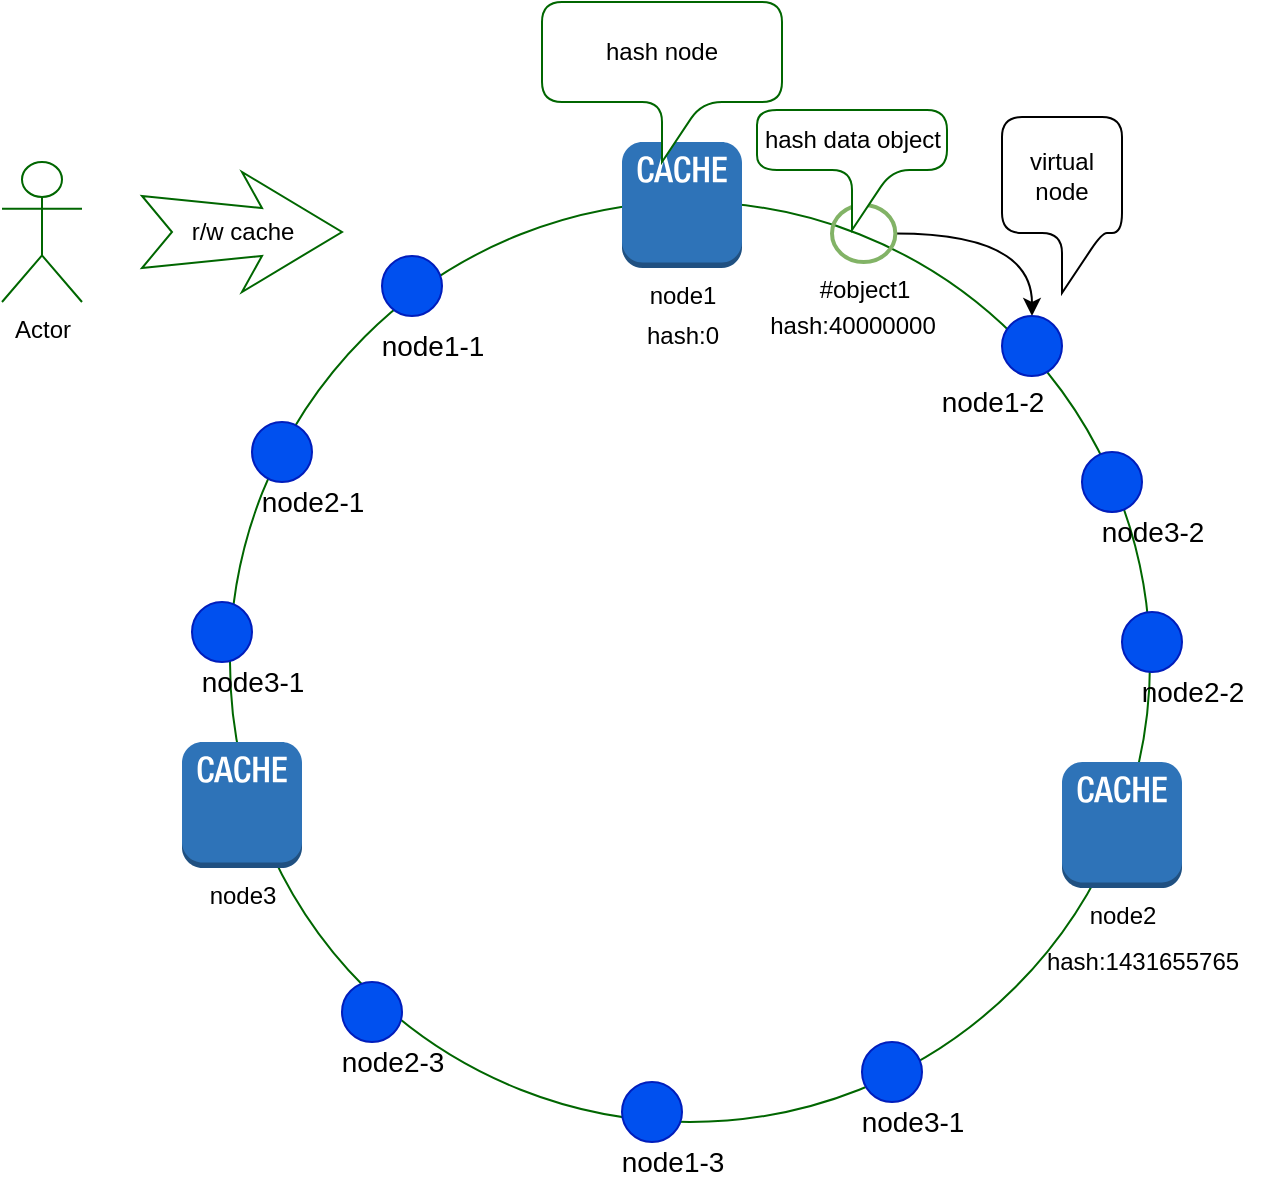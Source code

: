 <mxfile version="15.0.4" type="github">
  <diagram id="hDeAIgU-YjJQYAi7Rw6X" name="第 1 页">
    <mxGraphModel dx="1426" dy="794" grid="1" gridSize="10" guides="1" tooltips="1" connect="1" arrows="1" fold="1" page="1" pageScale="1" pageWidth="1169" pageHeight="827" math="0" shadow="0">
      <root>
        <mxCell id="0" />
        <mxCell id="1" parent="0" />
        <mxCell id="Nh05CZOAgw0kK-Xj5zxb-1" value="" style="ellipse;whiteSpace=wrap;html=1;aspect=fixed;strokeColor=#006600;" vertex="1" parent="1">
          <mxGeometry x="414" y="430" width="460" height="460" as="geometry" />
        </mxCell>
        <mxCell id="Nh05CZOAgw0kK-Xj5zxb-2" value="node3" style="outlineConnect=0;dashed=0;verticalLabelPosition=bottom;verticalAlign=top;align=center;html=1;shape=mxgraph.aws3.cache_node;fillColor=#2E73B8;gradientColor=none;" vertex="1" parent="1">
          <mxGeometry x="390" y="700" width="60" height="63" as="geometry" />
        </mxCell>
        <mxCell id="Nh05CZOAgw0kK-Xj5zxb-3" value="node1&lt;br&gt;" style="outlineConnect=0;dashed=0;verticalLabelPosition=bottom;verticalAlign=top;align=center;html=1;shape=mxgraph.aws3.cache_node;fillColor=#2E73B8;gradientColor=none;" vertex="1" parent="1">
          <mxGeometry x="610" y="400" width="60" height="63" as="geometry" />
        </mxCell>
        <mxCell id="Nh05CZOAgw0kK-Xj5zxb-4" value="node2&lt;br&gt;" style="outlineConnect=0;dashed=0;verticalLabelPosition=bottom;verticalAlign=top;align=center;html=1;shape=mxgraph.aws3.cache_node;fillColor=#2E73B8;gradientColor=none;" vertex="1" parent="1">
          <mxGeometry x="830" y="710" width="60" height="63" as="geometry" />
        </mxCell>
        <mxCell id="Nh05CZOAgw0kK-Xj5zxb-5" value="Actor" style="shape=umlActor;verticalLabelPosition=bottom;verticalAlign=top;html=1;outlineConnect=0;strokeColor=#006600;" vertex="1" parent="1">
          <mxGeometry x="300" y="410" width="40" height="70" as="geometry" />
        </mxCell>
        <mxCell id="Nh05CZOAgw0kK-Xj5zxb-6" value="r/w cache" style="html=1;shadow=0;dashed=0;align=center;verticalAlign=middle;shape=mxgraph.arrows2.stylisedArrow;dy=0.6;dx=40;notch=15;feather=0.4;strokeColor=#006600;" vertex="1" parent="1">
          <mxGeometry x="370" y="415" width="100" height="60" as="geometry" />
        </mxCell>
        <mxCell id="Nh05CZOAgw0kK-Xj5zxb-51" style="edgeStyle=orthogonalEdgeStyle;curved=1;rounded=0;orthogonalLoop=1;jettySize=auto;html=1;" edge="1" parent="1" source="Nh05CZOAgw0kK-Xj5zxb-8" target="Nh05CZOAgw0kK-Xj5zxb-32">
          <mxGeometry relative="1" as="geometry" />
        </mxCell>
        <mxCell id="Nh05CZOAgw0kK-Xj5zxb-8" value="#object1&lt;br&gt;" style="html=1;verticalLabelPosition=bottom;labelBackgroundColor=#ffffff;verticalAlign=top;shadow=0;dashed=0;strokeWidth=2;shape=mxgraph.ios7.misc.circle;strokeColor=#82b366;fillColor=#d5e8d4;rotation=0;" vertex="1" parent="1">
          <mxGeometry x="715" y="431.5" width="31.67" height="28.5" as="geometry" />
        </mxCell>
        <mxCell id="Nh05CZOAgw0kK-Xj5zxb-23" value="hash node" style="shape=callout;rounded=1;whiteSpace=wrap;html=1;perimeter=calloutPerimeter;strokeColor=#006600;" vertex="1" parent="1">
          <mxGeometry x="570" y="330" width="120" height="80" as="geometry" />
        </mxCell>
        <mxCell id="Nh05CZOAgw0kK-Xj5zxb-25" value="hash data object" style="shape=callout;rounded=1;whiteSpace=wrap;html=1;perimeter=calloutPerimeter;strokeColor=#006600;" vertex="1" parent="1">
          <mxGeometry x="677.5" y="384" width="95" height="60" as="geometry" />
        </mxCell>
        <mxCell id="Nh05CZOAgw0kK-Xj5zxb-26" value="hash:0" style="text;html=1;align=center;verticalAlign=middle;resizable=0;points=[];autosize=1;strokeColor=none;" vertex="1" parent="1">
          <mxGeometry x="615" y="487" width="50" height="20" as="geometry" />
        </mxCell>
        <mxCell id="Nh05CZOAgw0kK-Xj5zxb-27" value="hash:40000000" style="text;html=1;align=center;verticalAlign=middle;resizable=0;points=[];autosize=1;strokeColor=none;" vertex="1" parent="1">
          <mxGeometry x="675" y="482" width="100" height="20" as="geometry" />
        </mxCell>
        <mxCell id="Nh05CZOAgw0kK-Xj5zxb-28" value="hash:1431655765" style="text;html=1;align=center;verticalAlign=middle;resizable=0;points=[];autosize=1;strokeColor=none;" vertex="1" parent="1">
          <mxGeometry x="815" y="800" width="110" height="20" as="geometry" />
        </mxCell>
        <mxCell id="Nh05CZOAgw0kK-Xj5zxb-32" value="" style="ellipse;whiteSpace=wrap;html=1;aspect=fixed;fillColor=#0050ef;strokeColor=#001DBC;fontColor=#ffffff;" vertex="1" parent="1">
          <mxGeometry x="800" y="487" width="30" height="30" as="geometry" />
        </mxCell>
        <mxCell id="Nh05CZOAgw0kK-Xj5zxb-33" value="&lt;span style=&quot;font-size: 14px&quot;&gt;node1-2&lt;br&gt;&lt;/span&gt;" style="text;html=1;align=center;verticalAlign=middle;resizable=0;points=[];autosize=1;strokeColor=none;" vertex="1" parent="1">
          <mxGeometry x="760" y="520" width="70" height="20" as="geometry" />
        </mxCell>
        <mxCell id="Nh05CZOAgw0kK-Xj5zxb-34" value="virtual node" style="shape=callout;rounded=1;whiteSpace=wrap;html=1;perimeter=calloutPerimeter;" vertex="1" parent="1">
          <mxGeometry x="800" y="387.5" width="60" height="88" as="geometry" />
        </mxCell>
        <mxCell id="Nh05CZOAgw0kK-Xj5zxb-35" value="" style="ellipse;whiteSpace=wrap;html=1;aspect=fixed;fillColor=#0050ef;strokeColor=#001DBC;fontColor=#ffffff;" vertex="1" parent="1">
          <mxGeometry x="730" y="850" width="30" height="30" as="geometry" />
        </mxCell>
        <mxCell id="Nh05CZOAgw0kK-Xj5zxb-36" value="&lt;span style=&quot;font-size: 14px&quot;&gt;node3-1&lt;br&gt;&lt;/span&gt;" style="text;html=1;align=center;verticalAlign=middle;resizable=0;points=[];autosize=1;strokeColor=none;" vertex="1" parent="1">
          <mxGeometry x="720" y="880" width="70" height="20" as="geometry" />
        </mxCell>
        <mxCell id="Nh05CZOAgw0kK-Xj5zxb-37" value="" style="ellipse;whiteSpace=wrap;html=1;aspect=fixed;fillColor=#0050ef;strokeColor=#001DBC;fontColor=#ffffff;" vertex="1" parent="1">
          <mxGeometry x="610" y="870" width="30" height="30" as="geometry" />
        </mxCell>
        <mxCell id="Nh05CZOAgw0kK-Xj5zxb-38" value="&lt;span style=&quot;font-size: 14px&quot;&gt;node1-3&lt;br&gt;&lt;/span&gt;" style="text;html=1;align=center;verticalAlign=middle;resizable=0;points=[];autosize=1;strokeColor=none;" vertex="1" parent="1">
          <mxGeometry x="600" y="900" width="70" height="20" as="geometry" />
        </mxCell>
        <mxCell id="Nh05CZOAgw0kK-Xj5zxb-39" value="" style="ellipse;whiteSpace=wrap;html=1;aspect=fixed;fillColor=#0050ef;strokeColor=#001DBC;fontColor=#ffffff;" vertex="1" parent="1">
          <mxGeometry x="470" y="820" width="30" height="30" as="geometry" />
        </mxCell>
        <mxCell id="Nh05CZOAgw0kK-Xj5zxb-40" value="&lt;span style=&quot;font-size: 14px&quot;&gt;node2-3&lt;br&gt;&lt;/span&gt;" style="text;html=1;align=center;verticalAlign=middle;resizable=0;points=[];autosize=1;strokeColor=none;" vertex="1" parent="1">
          <mxGeometry x="460" y="850" width="70" height="20" as="geometry" />
        </mxCell>
        <mxCell id="Nh05CZOAgw0kK-Xj5zxb-41" value="" style="ellipse;whiteSpace=wrap;html=1;aspect=fixed;fillColor=#0050ef;strokeColor=#001DBC;fontColor=#ffffff;" vertex="1" parent="1">
          <mxGeometry x="395" y="630" width="30" height="30" as="geometry" />
        </mxCell>
        <mxCell id="Nh05CZOAgw0kK-Xj5zxb-42" value="&lt;span style=&quot;font-size: 14px&quot;&gt;node3-1&lt;br&gt;&lt;/span&gt;" style="text;html=1;align=center;verticalAlign=middle;resizable=0;points=[];autosize=1;strokeColor=none;" vertex="1" parent="1">
          <mxGeometry x="390" y="660" width="70" height="20" as="geometry" />
        </mxCell>
        <mxCell id="Nh05CZOAgw0kK-Xj5zxb-43" value="" style="ellipse;whiteSpace=wrap;html=1;aspect=fixed;fillColor=#0050ef;strokeColor=#001DBC;fontColor=#ffffff;" vertex="1" parent="1">
          <mxGeometry x="425" y="540" width="30" height="30" as="geometry" />
        </mxCell>
        <mxCell id="Nh05CZOAgw0kK-Xj5zxb-44" value="&lt;span style=&quot;font-size: 14px&quot;&gt;node2-1&lt;br&gt;&lt;/span&gt;" style="text;html=1;align=center;verticalAlign=middle;resizable=0;points=[];autosize=1;strokeColor=none;" vertex="1" parent="1">
          <mxGeometry x="420" y="570" width="70" height="20" as="geometry" />
        </mxCell>
        <mxCell id="Nh05CZOAgw0kK-Xj5zxb-45" value="" style="ellipse;whiteSpace=wrap;html=1;aspect=fixed;fillColor=#0050ef;strokeColor=#001DBC;fontColor=#ffffff;" vertex="1" parent="1">
          <mxGeometry x="490" y="457" width="30" height="30" as="geometry" />
        </mxCell>
        <mxCell id="Nh05CZOAgw0kK-Xj5zxb-46" value="&lt;span style=&quot;font-size: 14px&quot;&gt;node1-1&lt;br&gt;&lt;/span&gt;" style="text;html=1;align=center;verticalAlign=middle;resizable=0;points=[];autosize=1;strokeColor=none;" vertex="1" parent="1">
          <mxGeometry x="480" y="492" width="70" height="20" as="geometry" />
        </mxCell>
        <mxCell id="Nh05CZOAgw0kK-Xj5zxb-48" value="" style="ellipse;whiteSpace=wrap;html=1;aspect=fixed;fillColor=#0050ef;strokeColor=#001DBC;fontColor=#ffffff;" vertex="1" parent="1">
          <mxGeometry x="860" y="635" width="30" height="30" as="geometry" />
        </mxCell>
        <mxCell id="Nh05CZOAgw0kK-Xj5zxb-49" value="&lt;span style=&quot;font-size: 14px&quot;&gt;node2-2&lt;br&gt;&lt;/span&gt;" style="text;html=1;align=center;verticalAlign=middle;resizable=0;points=[];autosize=1;strokeColor=none;" vertex="1" parent="1">
          <mxGeometry x="860" y="665" width="70" height="20" as="geometry" />
        </mxCell>
        <mxCell id="Nh05CZOAgw0kK-Xj5zxb-52" value="" style="ellipse;whiteSpace=wrap;html=1;aspect=fixed;fillColor=#0050ef;strokeColor=#001DBC;fontColor=#ffffff;" vertex="1" parent="1">
          <mxGeometry x="840" y="555" width="30" height="30" as="geometry" />
        </mxCell>
        <mxCell id="Nh05CZOAgw0kK-Xj5zxb-53" value="&lt;span style=&quot;font-size: 14px&quot;&gt;node3-2&lt;br&gt;&lt;/span&gt;" style="text;html=1;align=center;verticalAlign=middle;resizable=0;points=[];autosize=1;strokeColor=none;" vertex="1" parent="1">
          <mxGeometry x="840" y="585" width="70" height="20" as="geometry" />
        </mxCell>
      </root>
    </mxGraphModel>
  </diagram>
</mxfile>
